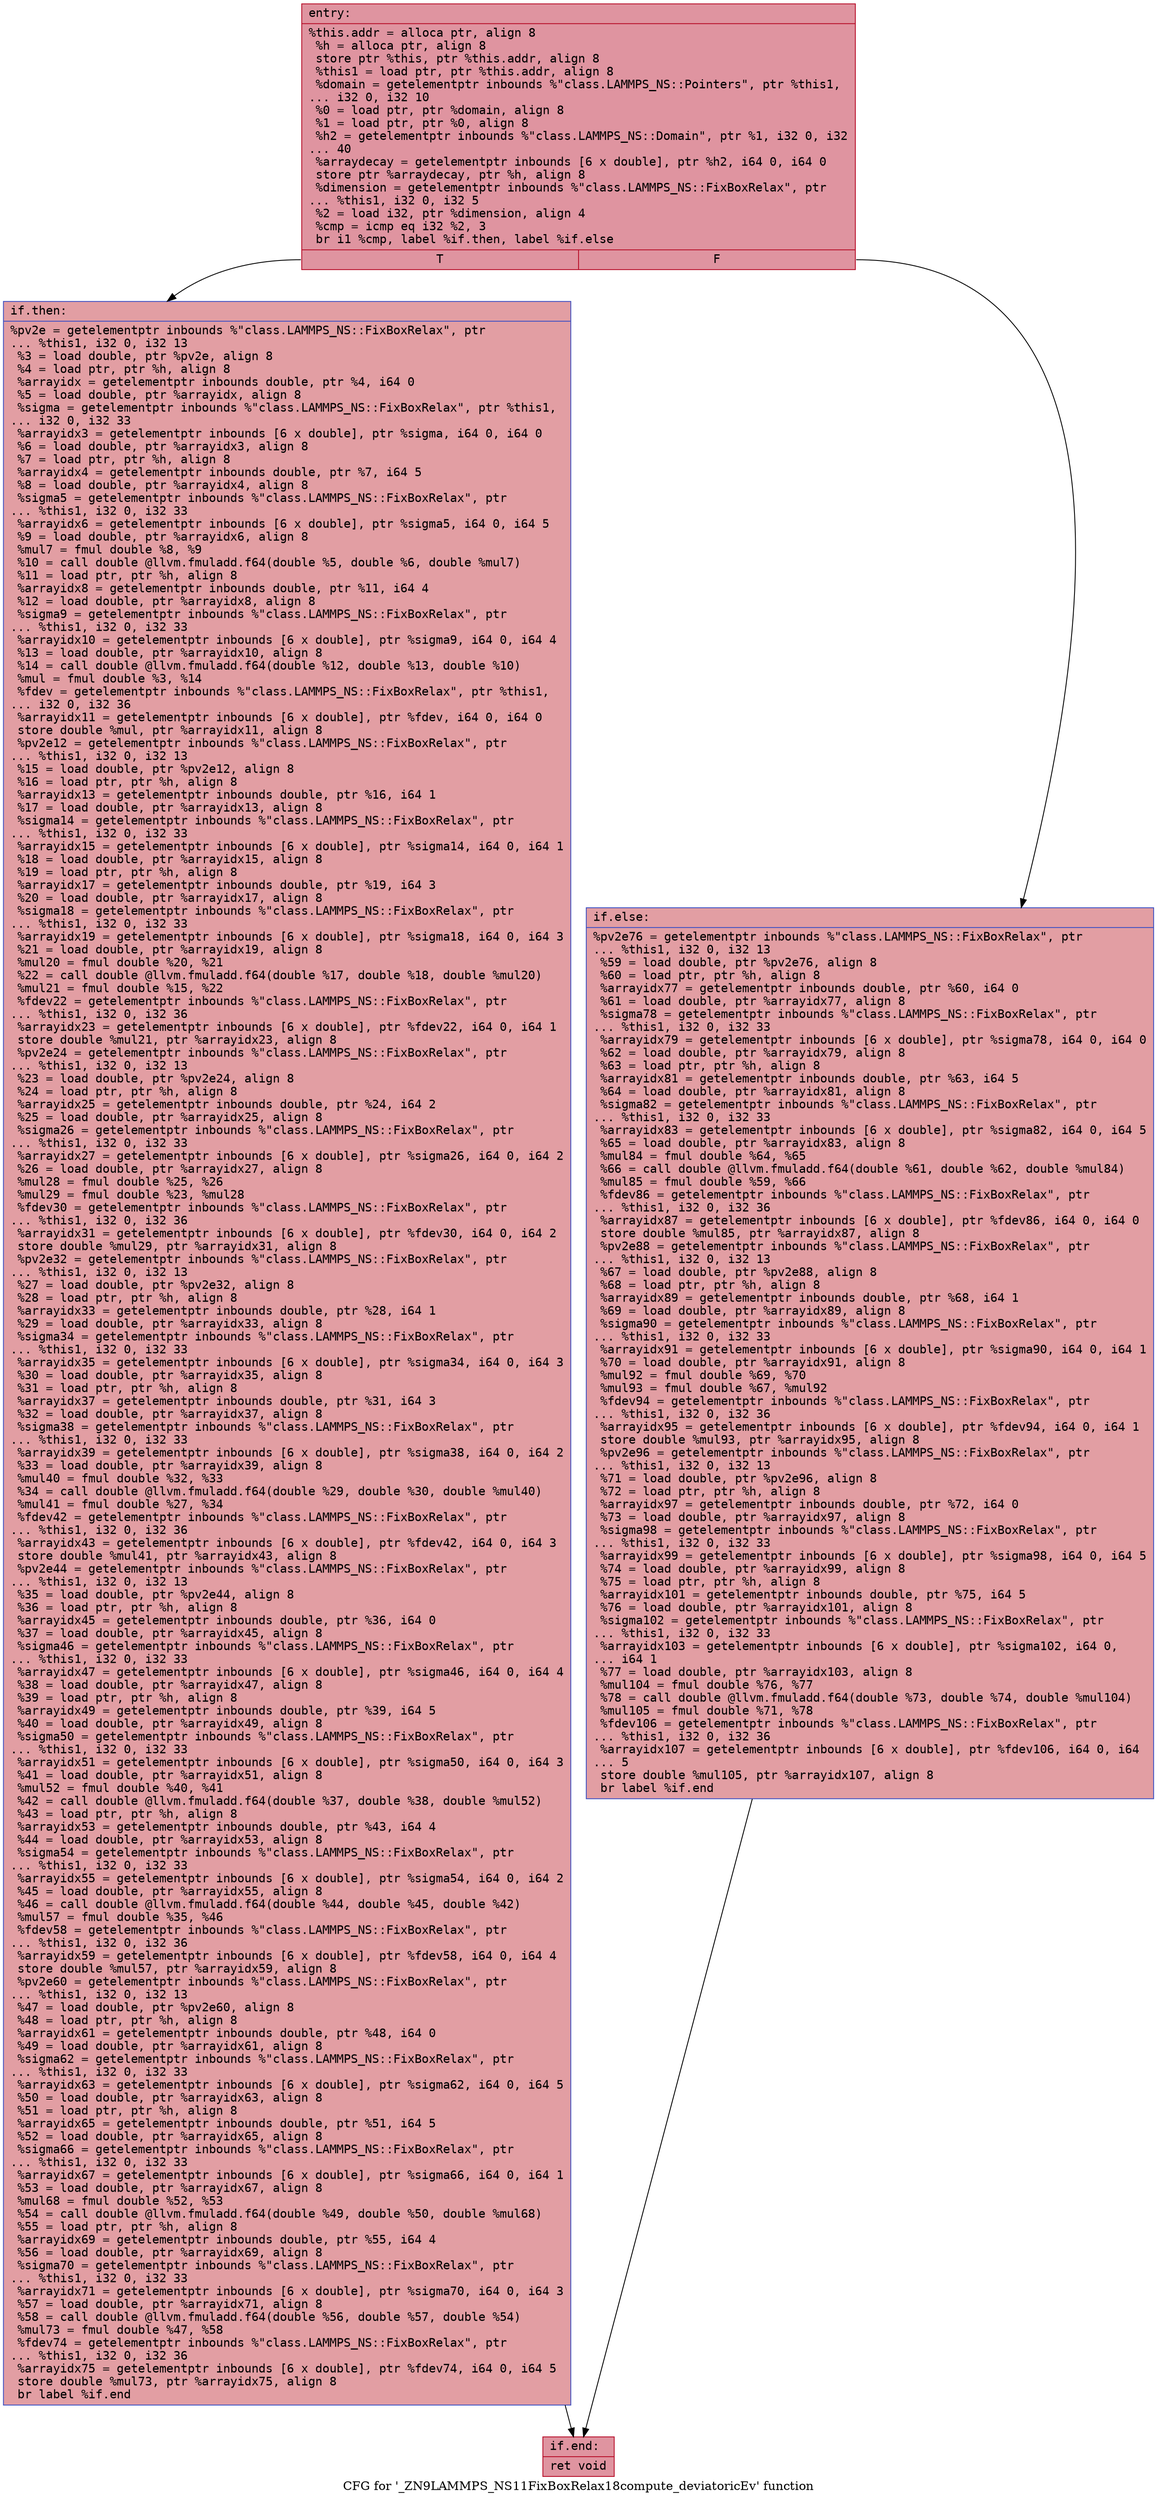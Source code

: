 digraph "CFG for '_ZN9LAMMPS_NS11FixBoxRelax18compute_deviatoricEv' function" {
	label="CFG for '_ZN9LAMMPS_NS11FixBoxRelax18compute_deviatoricEv' function";

	Node0x55810d804930 [shape=record,color="#b70d28ff", style=filled, fillcolor="#b70d2870" fontname="Courier",label="{entry:\l|  %this.addr = alloca ptr, align 8\l  %h = alloca ptr, align 8\l  store ptr %this, ptr %this.addr, align 8\l  %this1 = load ptr, ptr %this.addr, align 8\l  %domain = getelementptr inbounds %\"class.LAMMPS_NS::Pointers\", ptr %this1,\l... i32 0, i32 10\l  %0 = load ptr, ptr %domain, align 8\l  %1 = load ptr, ptr %0, align 8\l  %h2 = getelementptr inbounds %\"class.LAMMPS_NS::Domain\", ptr %1, i32 0, i32\l... 40\l  %arraydecay = getelementptr inbounds [6 x double], ptr %h2, i64 0, i64 0\l  store ptr %arraydecay, ptr %h, align 8\l  %dimension = getelementptr inbounds %\"class.LAMMPS_NS::FixBoxRelax\", ptr\l... %this1, i32 0, i32 5\l  %2 = load i32, ptr %dimension, align 4\l  %cmp = icmp eq i32 %2, 3\l  br i1 %cmp, label %if.then, label %if.else\l|{<s0>T|<s1>F}}"];
	Node0x55810d804930:s0 -> Node0x55810d80ab70[tooltip="entry -> if.then\nProbability 50.00%" ];
	Node0x55810d804930:s1 -> Node0x55810d80abe0[tooltip="entry -> if.else\nProbability 50.00%" ];
	Node0x55810d80ab70 [shape=record,color="#3d50c3ff", style=filled, fillcolor="#be242e70" fontname="Courier",label="{if.then:\l|  %pv2e = getelementptr inbounds %\"class.LAMMPS_NS::FixBoxRelax\", ptr\l... %this1, i32 0, i32 13\l  %3 = load double, ptr %pv2e, align 8\l  %4 = load ptr, ptr %h, align 8\l  %arrayidx = getelementptr inbounds double, ptr %4, i64 0\l  %5 = load double, ptr %arrayidx, align 8\l  %sigma = getelementptr inbounds %\"class.LAMMPS_NS::FixBoxRelax\", ptr %this1,\l... i32 0, i32 33\l  %arrayidx3 = getelementptr inbounds [6 x double], ptr %sigma, i64 0, i64 0\l  %6 = load double, ptr %arrayidx3, align 8\l  %7 = load ptr, ptr %h, align 8\l  %arrayidx4 = getelementptr inbounds double, ptr %7, i64 5\l  %8 = load double, ptr %arrayidx4, align 8\l  %sigma5 = getelementptr inbounds %\"class.LAMMPS_NS::FixBoxRelax\", ptr\l... %this1, i32 0, i32 33\l  %arrayidx6 = getelementptr inbounds [6 x double], ptr %sigma5, i64 0, i64 5\l  %9 = load double, ptr %arrayidx6, align 8\l  %mul7 = fmul double %8, %9\l  %10 = call double @llvm.fmuladd.f64(double %5, double %6, double %mul7)\l  %11 = load ptr, ptr %h, align 8\l  %arrayidx8 = getelementptr inbounds double, ptr %11, i64 4\l  %12 = load double, ptr %arrayidx8, align 8\l  %sigma9 = getelementptr inbounds %\"class.LAMMPS_NS::FixBoxRelax\", ptr\l... %this1, i32 0, i32 33\l  %arrayidx10 = getelementptr inbounds [6 x double], ptr %sigma9, i64 0, i64 4\l  %13 = load double, ptr %arrayidx10, align 8\l  %14 = call double @llvm.fmuladd.f64(double %12, double %13, double %10)\l  %mul = fmul double %3, %14\l  %fdev = getelementptr inbounds %\"class.LAMMPS_NS::FixBoxRelax\", ptr %this1,\l... i32 0, i32 36\l  %arrayidx11 = getelementptr inbounds [6 x double], ptr %fdev, i64 0, i64 0\l  store double %mul, ptr %arrayidx11, align 8\l  %pv2e12 = getelementptr inbounds %\"class.LAMMPS_NS::FixBoxRelax\", ptr\l... %this1, i32 0, i32 13\l  %15 = load double, ptr %pv2e12, align 8\l  %16 = load ptr, ptr %h, align 8\l  %arrayidx13 = getelementptr inbounds double, ptr %16, i64 1\l  %17 = load double, ptr %arrayidx13, align 8\l  %sigma14 = getelementptr inbounds %\"class.LAMMPS_NS::FixBoxRelax\", ptr\l... %this1, i32 0, i32 33\l  %arrayidx15 = getelementptr inbounds [6 x double], ptr %sigma14, i64 0, i64 1\l  %18 = load double, ptr %arrayidx15, align 8\l  %19 = load ptr, ptr %h, align 8\l  %arrayidx17 = getelementptr inbounds double, ptr %19, i64 3\l  %20 = load double, ptr %arrayidx17, align 8\l  %sigma18 = getelementptr inbounds %\"class.LAMMPS_NS::FixBoxRelax\", ptr\l... %this1, i32 0, i32 33\l  %arrayidx19 = getelementptr inbounds [6 x double], ptr %sigma18, i64 0, i64 3\l  %21 = load double, ptr %arrayidx19, align 8\l  %mul20 = fmul double %20, %21\l  %22 = call double @llvm.fmuladd.f64(double %17, double %18, double %mul20)\l  %mul21 = fmul double %15, %22\l  %fdev22 = getelementptr inbounds %\"class.LAMMPS_NS::FixBoxRelax\", ptr\l... %this1, i32 0, i32 36\l  %arrayidx23 = getelementptr inbounds [6 x double], ptr %fdev22, i64 0, i64 1\l  store double %mul21, ptr %arrayidx23, align 8\l  %pv2e24 = getelementptr inbounds %\"class.LAMMPS_NS::FixBoxRelax\", ptr\l... %this1, i32 0, i32 13\l  %23 = load double, ptr %pv2e24, align 8\l  %24 = load ptr, ptr %h, align 8\l  %arrayidx25 = getelementptr inbounds double, ptr %24, i64 2\l  %25 = load double, ptr %arrayidx25, align 8\l  %sigma26 = getelementptr inbounds %\"class.LAMMPS_NS::FixBoxRelax\", ptr\l... %this1, i32 0, i32 33\l  %arrayidx27 = getelementptr inbounds [6 x double], ptr %sigma26, i64 0, i64 2\l  %26 = load double, ptr %arrayidx27, align 8\l  %mul28 = fmul double %25, %26\l  %mul29 = fmul double %23, %mul28\l  %fdev30 = getelementptr inbounds %\"class.LAMMPS_NS::FixBoxRelax\", ptr\l... %this1, i32 0, i32 36\l  %arrayidx31 = getelementptr inbounds [6 x double], ptr %fdev30, i64 0, i64 2\l  store double %mul29, ptr %arrayidx31, align 8\l  %pv2e32 = getelementptr inbounds %\"class.LAMMPS_NS::FixBoxRelax\", ptr\l... %this1, i32 0, i32 13\l  %27 = load double, ptr %pv2e32, align 8\l  %28 = load ptr, ptr %h, align 8\l  %arrayidx33 = getelementptr inbounds double, ptr %28, i64 1\l  %29 = load double, ptr %arrayidx33, align 8\l  %sigma34 = getelementptr inbounds %\"class.LAMMPS_NS::FixBoxRelax\", ptr\l... %this1, i32 0, i32 33\l  %arrayidx35 = getelementptr inbounds [6 x double], ptr %sigma34, i64 0, i64 3\l  %30 = load double, ptr %arrayidx35, align 8\l  %31 = load ptr, ptr %h, align 8\l  %arrayidx37 = getelementptr inbounds double, ptr %31, i64 3\l  %32 = load double, ptr %arrayidx37, align 8\l  %sigma38 = getelementptr inbounds %\"class.LAMMPS_NS::FixBoxRelax\", ptr\l... %this1, i32 0, i32 33\l  %arrayidx39 = getelementptr inbounds [6 x double], ptr %sigma38, i64 0, i64 2\l  %33 = load double, ptr %arrayidx39, align 8\l  %mul40 = fmul double %32, %33\l  %34 = call double @llvm.fmuladd.f64(double %29, double %30, double %mul40)\l  %mul41 = fmul double %27, %34\l  %fdev42 = getelementptr inbounds %\"class.LAMMPS_NS::FixBoxRelax\", ptr\l... %this1, i32 0, i32 36\l  %arrayidx43 = getelementptr inbounds [6 x double], ptr %fdev42, i64 0, i64 3\l  store double %mul41, ptr %arrayidx43, align 8\l  %pv2e44 = getelementptr inbounds %\"class.LAMMPS_NS::FixBoxRelax\", ptr\l... %this1, i32 0, i32 13\l  %35 = load double, ptr %pv2e44, align 8\l  %36 = load ptr, ptr %h, align 8\l  %arrayidx45 = getelementptr inbounds double, ptr %36, i64 0\l  %37 = load double, ptr %arrayidx45, align 8\l  %sigma46 = getelementptr inbounds %\"class.LAMMPS_NS::FixBoxRelax\", ptr\l... %this1, i32 0, i32 33\l  %arrayidx47 = getelementptr inbounds [6 x double], ptr %sigma46, i64 0, i64 4\l  %38 = load double, ptr %arrayidx47, align 8\l  %39 = load ptr, ptr %h, align 8\l  %arrayidx49 = getelementptr inbounds double, ptr %39, i64 5\l  %40 = load double, ptr %arrayidx49, align 8\l  %sigma50 = getelementptr inbounds %\"class.LAMMPS_NS::FixBoxRelax\", ptr\l... %this1, i32 0, i32 33\l  %arrayidx51 = getelementptr inbounds [6 x double], ptr %sigma50, i64 0, i64 3\l  %41 = load double, ptr %arrayidx51, align 8\l  %mul52 = fmul double %40, %41\l  %42 = call double @llvm.fmuladd.f64(double %37, double %38, double %mul52)\l  %43 = load ptr, ptr %h, align 8\l  %arrayidx53 = getelementptr inbounds double, ptr %43, i64 4\l  %44 = load double, ptr %arrayidx53, align 8\l  %sigma54 = getelementptr inbounds %\"class.LAMMPS_NS::FixBoxRelax\", ptr\l... %this1, i32 0, i32 33\l  %arrayidx55 = getelementptr inbounds [6 x double], ptr %sigma54, i64 0, i64 2\l  %45 = load double, ptr %arrayidx55, align 8\l  %46 = call double @llvm.fmuladd.f64(double %44, double %45, double %42)\l  %mul57 = fmul double %35, %46\l  %fdev58 = getelementptr inbounds %\"class.LAMMPS_NS::FixBoxRelax\", ptr\l... %this1, i32 0, i32 36\l  %arrayidx59 = getelementptr inbounds [6 x double], ptr %fdev58, i64 0, i64 4\l  store double %mul57, ptr %arrayidx59, align 8\l  %pv2e60 = getelementptr inbounds %\"class.LAMMPS_NS::FixBoxRelax\", ptr\l... %this1, i32 0, i32 13\l  %47 = load double, ptr %pv2e60, align 8\l  %48 = load ptr, ptr %h, align 8\l  %arrayidx61 = getelementptr inbounds double, ptr %48, i64 0\l  %49 = load double, ptr %arrayidx61, align 8\l  %sigma62 = getelementptr inbounds %\"class.LAMMPS_NS::FixBoxRelax\", ptr\l... %this1, i32 0, i32 33\l  %arrayidx63 = getelementptr inbounds [6 x double], ptr %sigma62, i64 0, i64 5\l  %50 = load double, ptr %arrayidx63, align 8\l  %51 = load ptr, ptr %h, align 8\l  %arrayidx65 = getelementptr inbounds double, ptr %51, i64 5\l  %52 = load double, ptr %arrayidx65, align 8\l  %sigma66 = getelementptr inbounds %\"class.LAMMPS_NS::FixBoxRelax\", ptr\l... %this1, i32 0, i32 33\l  %arrayidx67 = getelementptr inbounds [6 x double], ptr %sigma66, i64 0, i64 1\l  %53 = load double, ptr %arrayidx67, align 8\l  %mul68 = fmul double %52, %53\l  %54 = call double @llvm.fmuladd.f64(double %49, double %50, double %mul68)\l  %55 = load ptr, ptr %h, align 8\l  %arrayidx69 = getelementptr inbounds double, ptr %55, i64 4\l  %56 = load double, ptr %arrayidx69, align 8\l  %sigma70 = getelementptr inbounds %\"class.LAMMPS_NS::FixBoxRelax\", ptr\l... %this1, i32 0, i32 33\l  %arrayidx71 = getelementptr inbounds [6 x double], ptr %sigma70, i64 0, i64 3\l  %57 = load double, ptr %arrayidx71, align 8\l  %58 = call double @llvm.fmuladd.f64(double %56, double %57, double %54)\l  %mul73 = fmul double %47, %58\l  %fdev74 = getelementptr inbounds %\"class.LAMMPS_NS::FixBoxRelax\", ptr\l... %this1, i32 0, i32 36\l  %arrayidx75 = getelementptr inbounds [6 x double], ptr %fdev74, i64 0, i64 5\l  store double %mul73, ptr %arrayidx75, align 8\l  br label %if.end\l}"];
	Node0x55810d80ab70 -> Node0x55810d76d600[tooltip="if.then -> if.end\nProbability 100.00%" ];
	Node0x55810d80abe0 [shape=record,color="#3d50c3ff", style=filled, fillcolor="#be242e70" fontname="Courier",label="{if.else:\l|  %pv2e76 = getelementptr inbounds %\"class.LAMMPS_NS::FixBoxRelax\", ptr\l... %this1, i32 0, i32 13\l  %59 = load double, ptr %pv2e76, align 8\l  %60 = load ptr, ptr %h, align 8\l  %arrayidx77 = getelementptr inbounds double, ptr %60, i64 0\l  %61 = load double, ptr %arrayidx77, align 8\l  %sigma78 = getelementptr inbounds %\"class.LAMMPS_NS::FixBoxRelax\", ptr\l... %this1, i32 0, i32 33\l  %arrayidx79 = getelementptr inbounds [6 x double], ptr %sigma78, i64 0, i64 0\l  %62 = load double, ptr %arrayidx79, align 8\l  %63 = load ptr, ptr %h, align 8\l  %arrayidx81 = getelementptr inbounds double, ptr %63, i64 5\l  %64 = load double, ptr %arrayidx81, align 8\l  %sigma82 = getelementptr inbounds %\"class.LAMMPS_NS::FixBoxRelax\", ptr\l... %this1, i32 0, i32 33\l  %arrayidx83 = getelementptr inbounds [6 x double], ptr %sigma82, i64 0, i64 5\l  %65 = load double, ptr %arrayidx83, align 8\l  %mul84 = fmul double %64, %65\l  %66 = call double @llvm.fmuladd.f64(double %61, double %62, double %mul84)\l  %mul85 = fmul double %59, %66\l  %fdev86 = getelementptr inbounds %\"class.LAMMPS_NS::FixBoxRelax\", ptr\l... %this1, i32 0, i32 36\l  %arrayidx87 = getelementptr inbounds [6 x double], ptr %fdev86, i64 0, i64 0\l  store double %mul85, ptr %arrayidx87, align 8\l  %pv2e88 = getelementptr inbounds %\"class.LAMMPS_NS::FixBoxRelax\", ptr\l... %this1, i32 0, i32 13\l  %67 = load double, ptr %pv2e88, align 8\l  %68 = load ptr, ptr %h, align 8\l  %arrayidx89 = getelementptr inbounds double, ptr %68, i64 1\l  %69 = load double, ptr %arrayidx89, align 8\l  %sigma90 = getelementptr inbounds %\"class.LAMMPS_NS::FixBoxRelax\", ptr\l... %this1, i32 0, i32 33\l  %arrayidx91 = getelementptr inbounds [6 x double], ptr %sigma90, i64 0, i64 1\l  %70 = load double, ptr %arrayidx91, align 8\l  %mul92 = fmul double %69, %70\l  %mul93 = fmul double %67, %mul92\l  %fdev94 = getelementptr inbounds %\"class.LAMMPS_NS::FixBoxRelax\", ptr\l... %this1, i32 0, i32 36\l  %arrayidx95 = getelementptr inbounds [6 x double], ptr %fdev94, i64 0, i64 1\l  store double %mul93, ptr %arrayidx95, align 8\l  %pv2e96 = getelementptr inbounds %\"class.LAMMPS_NS::FixBoxRelax\", ptr\l... %this1, i32 0, i32 13\l  %71 = load double, ptr %pv2e96, align 8\l  %72 = load ptr, ptr %h, align 8\l  %arrayidx97 = getelementptr inbounds double, ptr %72, i64 0\l  %73 = load double, ptr %arrayidx97, align 8\l  %sigma98 = getelementptr inbounds %\"class.LAMMPS_NS::FixBoxRelax\", ptr\l... %this1, i32 0, i32 33\l  %arrayidx99 = getelementptr inbounds [6 x double], ptr %sigma98, i64 0, i64 5\l  %74 = load double, ptr %arrayidx99, align 8\l  %75 = load ptr, ptr %h, align 8\l  %arrayidx101 = getelementptr inbounds double, ptr %75, i64 5\l  %76 = load double, ptr %arrayidx101, align 8\l  %sigma102 = getelementptr inbounds %\"class.LAMMPS_NS::FixBoxRelax\", ptr\l... %this1, i32 0, i32 33\l  %arrayidx103 = getelementptr inbounds [6 x double], ptr %sigma102, i64 0,\l... i64 1\l  %77 = load double, ptr %arrayidx103, align 8\l  %mul104 = fmul double %76, %77\l  %78 = call double @llvm.fmuladd.f64(double %73, double %74, double %mul104)\l  %mul105 = fmul double %71, %78\l  %fdev106 = getelementptr inbounds %\"class.LAMMPS_NS::FixBoxRelax\", ptr\l... %this1, i32 0, i32 36\l  %arrayidx107 = getelementptr inbounds [6 x double], ptr %fdev106, i64 0, i64\l... 5\l  store double %mul105, ptr %arrayidx107, align 8\l  br label %if.end\l}"];
	Node0x55810d80abe0 -> Node0x55810d76d600[tooltip="if.else -> if.end\nProbability 100.00%" ];
	Node0x55810d76d600 [shape=record,color="#b70d28ff", style=filled, fillcolor="#b70d2870" fontname="Courier",label="{if.end:\l|  ret void\l}"];
}
